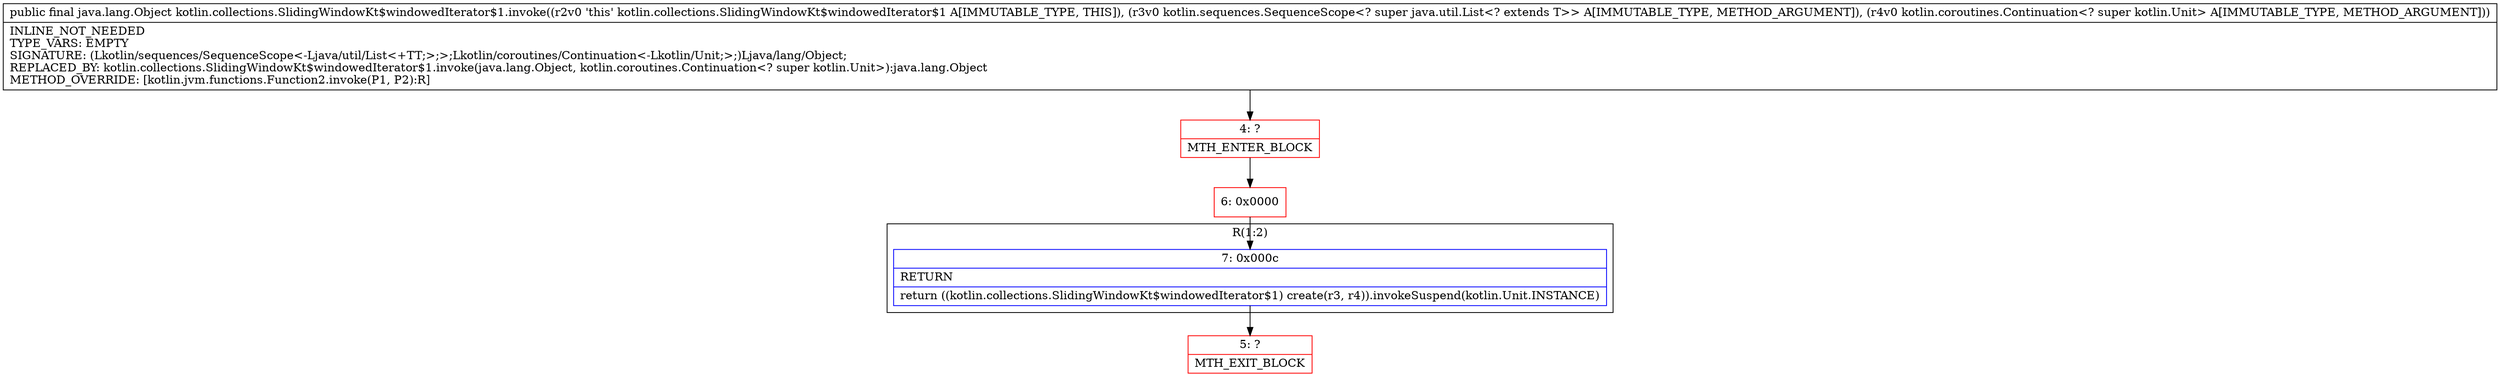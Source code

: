 digraph "CFG forkotlin.collections.SlidingWindowKt$windowedIterator$1.invoke(Lkotlin\/sequences\/SequenceScope;Lkotlin\/coroutines\/Continuation;)Ljava\/lang\/Object;" {
subgraph cluster_Region_499889498 {
label = "R(1:2)";
node [shape=record,color=blue];
Node_7 [shape=record,label="{7\:\ 0x000c|RETURN\l|return ((kotlin.collections.SlidingWindowKt$windowedIterator$1) create(r3, r4)).invokeSuspend(kotlin.Unit.INSTANCE)\l}"];
}
Node_4 [shape=record,color=red,label="{4\:\ ?|MTH_ENTER_BLOCK\l}"];
Node_6 [shape=record,color=red,label="{6\:\ 0x0000}"];
Node_5 [shape=record,color=red,label="{5\:\ ?|MTH_EXIT_BLOCK\l}"];
MethodNode[shape=record,label="{public final java.lang.Object kotlin.collections.SlidingWindowKt$windowedIterator$1.invoke((r2v0 'this' kotlin.collections.SlidingWindowKt$windowedIterator$1 A[IMMUTABLE_TYPE, THIS]), (r3v0 kotlin.sequences.SequenceScope\<? super java.util.List\<? extends T\>\> A[IMMUTABLE_TYPE, METHOD_ARGUMENT]), (r4v0 kotlin.coroutines.Continuation\<? super kotlin.Unit\> A[IMMUTABLE_TYPE, METHOD_ARGUMENT]))  | INLINE_NOT_NEEDED\lTYPE_VARS: EMPTY\lSIGNATURE: (Lkotlin\/sequences\/SequenceScope\<\-Ljava\/util\/List\<+TT;\>;\>;Lkotlin\/coroutines\/Continuation\<\-Lkotlin\/Unit;\>;)Ljava\/lang\/Object;\lREPLACED_BY: kotlin.collections.SlidingWindowKt$windowedIterator$1.invoke(java.lang.Object, kotlin.coroutines.Continuation\<? super kotlin.Unit\>):java.lang.Object\lMETHOD_OVERRIDE: [kotlin.jvm.functions.Function2.invoke(P1, P2):R]\l}"];
MethodNode -> Node_4;Node_7 -> Node_5;
Node_4 -> Node_6;
Node_6 -> Node_7;
}

